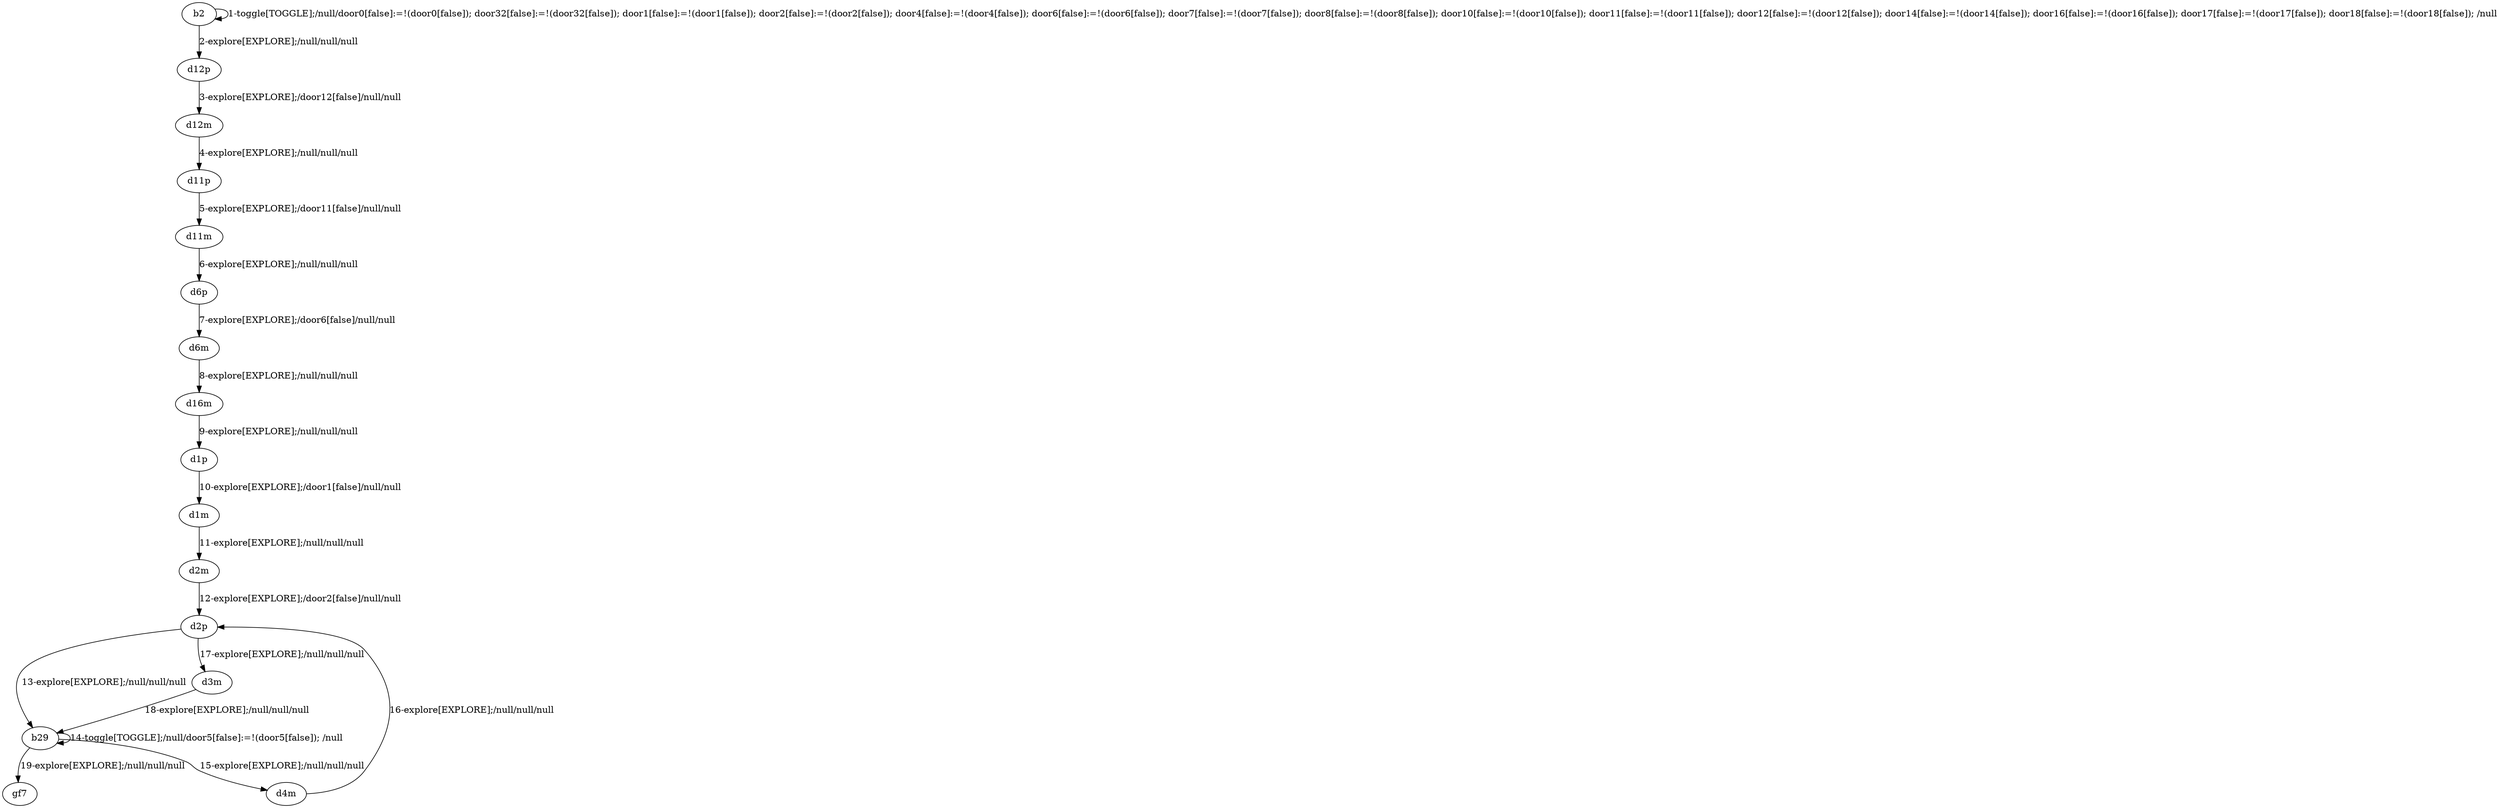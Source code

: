 # Total number of goals covered by this test: 1
# b29 --> gf7

digraph g {
"b2" -> "b2" [label = "1-toggle[TOGGLE];/null/door0[false]:=!(door0[false]); door32[false]:=!(door32[false]); door1[false]:=!(door1[false]); door2[false]:=!(door2[false]); door4[false]:=!(door4[false]); door6[false]:=!(door6[false]); door7[false]:=!(door7[false]); door8[false]:=!(door8[false]); door10[false]:=!(door10[false]); door11[false]:=!(door11[false]); door12[false]:=!(door12[false]); door14[false]:=!(door14[false]); door16[false]:=!(door16[false]); door17[false]:=!(door17[false]); door18[false]:=!(door18[false]); /null"];
"b2" -> "d12p" [label = "2-explore[EXPLORE];/null/null/null"];
"d12p" -> "d12m" [label = "3-explore[EXPLORE];/door12[false]/null/null"];
"d12m" -> "d11p" [label = "4-explore[EXPLORE];/null/null/null"];
"d11p" -> "d11m" [label = "5-explore[EXPLORE];/door11[false]/null/null"];
"d11m" -> "d6p" [label = "6-explore[EXPLORE];/null/null/null"];
"d6p" -> "d6m" [label = "7-explore[EXPLORE];/door6[false]/null/null"];
"d6m" -> "d16m" [label = "8-explore[EXPLORE];/null/null/null"];
"d16m" -> "d1p" [label = "9-explore[EXPLORE];/null/null/null"];
"d1p" -> "d1m" [label = "10-explore[EXPLORE];/door1[false]/null/null"];
"d1m" -> "d2m" [label = "11-explore[EXPLORE];/null/null/null"];
"d2m" -> "d2p" [label = "12-explore[EXPLORE];/door2[false]/null/null"];
"d2p" -> "b29" [label = "13-explore[EXPLORE];/null/null/null"];
"b29" -> "b29" [label = "14-toggle[TOGGLE];/null/door5[false]:=!(door5[false]); /null"];
"b29" -> "d4m" [label = "15-explore[EXPLORE];/null/null/null"];
"d4m" -> "d2p" [label = "16-explore[EXPLORE];/null/null/null"];
"d2p" -> "d3m" [label = "17-explore[EXPLORE];/null/null/null"];
"d3m" -> "b29" [label = "18-explore[EXPLORE];/null/null/null"];
"b29" -> "gf7" [label = "19-explore[EXPLORE];/null/null/null"];
}